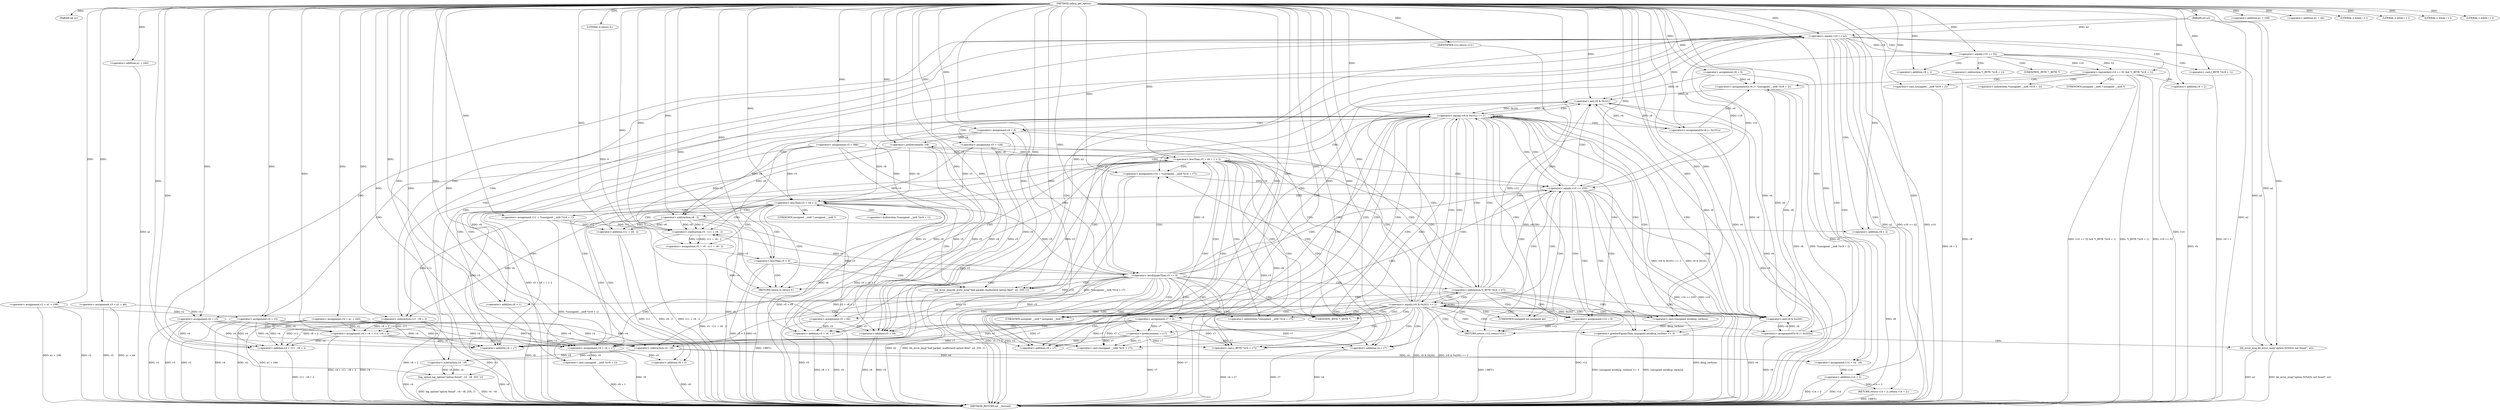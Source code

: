 digraph udhcp_get_option {  
"1000113" [label = "(METHOD,udhcp_get_option)" ]
"1000348" [label = "(METHOD_RETURN,int __fastcall)" ]
"1000114" [label = "(PARAM,int a1)" ]
"1000115" [label = "(PARAM,int a2)" ]
"1000129" [label = "(<operator>.assignment,v2 = a1 + 108)" ]
"1000131" [label = "(<operator>.addition,a1 + 108)" ]
"1000134" [label = "(<operator>.assignment,v3 = a1 + 44)" ]
"1000136" [label = "(<operator>.addition,a1 + 44)" ]
"1000139" [label = "(<operator>.assignment,v4 = a1 + 240)" ]
"1000141" [label = "(<operator>.addition,a1 + 240)" ]
"1000144" [label = "(<operator>.assignment,v5 = 388)" ]
"1000147" [label = "(<operator>.assignment,v6 = 0)" ]
"1000151" [label = "(LITERAL,2,while ( 2 ))" ]
"1000154" [label = "(LITERAL,2,while ( 2 ))" ]
"1000157" [label = "(LITERAL,1,while ( 1 ))" ]
"1000159" [label = "(<operator>.assignment,v7 = 0)" ]
"1000162" [label = "(<operator>.assignment,v8 = 0)" ]
"1000166" [label = "(LITERAL,1,while ( 1 ))" ]
"1000168" [label = "(<operator>.assignment,v9 = v4 + v7)" ]
"1000170" [label = "(<operator>.addition,v4 + v7)" ]
"1000173" [label = "(<operator>.assignment,v10 = *(unsigned __int8 *)(v4 + v7))" ]
"1000176" [label = "(<operator>.cast,(unsigned __int8 *)(v4 + v7))" ]
"1000178" [label = "(<operator>.addition,v4 + v7)" ]
"1000183" [label = "(<operator>.cast,(_BYTE *)(v4 + v7))" ]
"1000185" [label = "(<operator>.addition,v4 + v7)" ]
"1000189" [label = "(<operator>.preDecrement,--v8)" ]
"1000191" [label = "(<operator>.preIncrement,++v7)" ]
"1000194" [label = "(<operator>.lessThan,v5 + v8 + 1 < 2)" ]
"1000195" [label = "(<operator>.addition,v5 + v8 + 1)" ]
"1000197" [label = "(<operator>.addition,v8 + 1)" ]
"1000203" [label = "(<operator>.equals,v10 == 255)" ]
"1000208" [label = "(<operator>.lessThan,v5 + v8 < 2)" ]
"1000209" [label = "(<operator>.addition,v5 + v8)" ]
"1000214" [label = "(<operator>.assignment,v11 = *(unsigned __int8 *)(v9 + 1))" ]
"1000217" [label = "(<operator>.cast,(unsigned __int8 *)(v9 + 1))" ]
"1000219" [label = "(<operator>.addition,v9 + 1)" ]
"1000222" [label = "(<operator>.assignment,v5 = v5 - v11 + v8 - 2)" ]
"1000224" [label = "(<operator>.subtraction,v5 - v11 + v8 - 2)" ]
"1000226" [label = "(<operator>.addition,v11 + v8 - 2)" ]
"1000228" [label = "(<operator>.subtraction,v8 - 2)" ]
"1000232" [label = "(<operator>.lessThan,v5 < 0)" ]
"1000237" [label = "(<operator>.equals,v10 == a2)" ]
"1000241" [label = "(<operator>.assignment,v14 = v4 - v8)" ]
"1000243" [label = "(<operator>.subtraction,v4 - v8)" ]
"1000246" [label = "(log_option,log_option(\"option found\", v4 - v8, 255, 1))" ]
"1000248" [label = "(<operator>.subtraction,v4 - v8)" ]
"1000253" [label = "(RETURN,return v14 + 2;,return v14 + 2;)" ]
"1000254" [label = "(<operator>.addition,v14 + 2)" ]
"1000258" [label = "(<operator>.logicalAnd,v10 == 52 && *(_BYTE *)(v9 + 1))" ]
"1000259" [label = "(<operator>.equals,v10 == 52)" ]
"1000263" [label = "(<operator>.cast,(_BYTE *)(v9 + 1))" ]
"1000265" [label = "(<operator>.addition,v9 + 1)" ]
"1000268" [label = "(<operators>.assignmentOr,v6 |= *(unsigned __int8 *)(v9 + 2))" ]
"1000271" [label = "(<operator>.cast,(unsigned __int8 *)(v9 + 2))" ]
"1000273" [label = "(<operator>.addition,v9 + 2)" ]
"1000276" [label = "(<operator>.assignment,v4 = v4 + v11 - v8 + 2)" ]
"1000278" [label = "(<operator>.addition,v4 + v11 - v8 + 2)" ]
"1000280" [label = "(<operator>.subtraction,v11 - v8 + 2)" ]
"1000282" [label = "(<operator>.addition,v8 + 2)" ]
"1000286" [label = "(<operator>.lessEqualsThan,v5 <= 0)" ]
"1000291" [label = "(bb_error_msg,bb_error_msg(\"bad packet, malformed option field\", a2, 255, 1))" ]
"1000296" [label = "(RETURN,return 0;,return 0;)" ]
"1000297" [label = "(LITERAL,0,return 0;)" ]
"1000299" [label = "(<operator>.equals,(v6 & 0x101) == 1)" ]
"1000300" [label = "(<operator>.and,v6 & 0x101)" ]
"1000305" [label = "(<operators>.assignmentOr,v6 |= 0x101u)" ]
"1000308" [label = "(<operator>.assignment,v5 = 128)" ]
"1000311" [label = "(<operator>.assignment,v4 = v2)" ]
"1000317" [label = "(<operator>.equals,(v6 & 0x202) == 2)" ]
"1000318" [label = "(<operator>.and,v6 & 0x202)" ]
"1000323" [label = "(<operators>.assignmentOr,v6 |= 0x202u)" ]
"1000326" [label = "(<operator>.assignment,v5 = 64)" ]
"1000329" [label = "(<operator>.assignment,v4 = v3)" ]
"1000334" [label = "(<operator>.assignment,v12 = 0)" ]
"1000338" [label = "(<operator>.greaterEqualsThan,(unsigned int)dhcp_verbose >= 3)" ]
"1000339" [label = "(<operator>.cast,(unsigned int)dhcp_verbose)" ]
"1000343" [label = "(bb_error_msg,bb_error_msg(\"option 0x%02x not found\", a2))" ]
"1000346" [label = "(RETURN,return v12;,return v12;)" ]
"1000347" [label = "(IDENTIFIER,v12,return v12;)" ]
"1000175" [label = "(<operator>.indirection,*(unsigned __int8 *)(v4 + v7))" ]
"1000177" [label = "(UNKNOWN,unsigned __int8 *,unsigned __int8 *)" ]
"1000182" [label = "(<operator>.indirection,*(_BYTE *)(v4 + v7))" ]
"1000184" [label = "(UNKNOWN,_BYTE *,_BYTE *)" ]
"1000216" [label = "(<operator>.indirection,*(unsigned __int8 *)(v9 + 1))" ]
"1000218" [label = "(UNKNOWN,unsigned __int8 *,unsigned __int8 *)" ]
"1000262" [label = "(<operator>.indirection,*(_BYTE *)(v9 + 1))" ]
"1000264" [label = "(UNKNOWN,_BYTE *,_BYTE *)" ]
"1000270" [label = "(<operator>.indirection,*(unsigned __int8 *)(v9 + 2))" ]
"1000272" [label = "(UNKNOWN,unsigned __int8 *,unsigned __int8 *)" ]
"1000340" [label = "(UNKNOWN,unsigned int,unsigned int)" ]
  "1000346" -> "1000348"  [ label = "DDG: <RET>"] 
  "1000253" -> "1000348"  [ label = "DDG: <RET>"] 
  "1000228" -> "1000348"  [ label = "DDG: v8"] 
  "1000291" -> "1000348"  [ label = "DDG: a2"] 
  "1000329" -> "1000348"  [ label = "DDG: v3"] 
  "1000259" -> "1000348"  [ label = "DDG: v10"] 
  "1000326" -> "1000348"  [ label = "DDG: v5"] 
  "1000134" -> "1000348"  [ label = "DDG: a1 + 44"] 
  "1000194" -> "1000348"  [ label = "DDG: v5 + v8 + 1 < 2"] 
  "1000334" -> "1000348"  [ label = "DDG: v12"] 
  "1000162" -> "1000348"  [ label = "DDG: v8"] 
  "1000203" -> "1000348"  [ label = "DDG: v10 == 255"] 
  "1000237" -> "1000348"  [ label = "DDG: a2"] 
  "1000329" -> "1000348"  [ label = "DDG: v4"] 
  "1000258" -> "1000348"  [ label = "DDG: v10 == 52"] 
  "1000318" -> "1000348"  [ label = "DDG: v6"] 
  "1000173" -> "1000348"  [ label = "DDG: v10"] 
  "1000268" -> "1000348"  [ label = "DDG: v6"] 
  "1000232" -> "1000348"  [ label = "DDG: v5"] 
  "1000263" -> "1000348"  [ label = "DDG: v9 + 1"] 
  "1000258" -> "1000348"  [ label = "DDG: v10 == 52 && *(_BYTE *)(v9 + 1)"] 
  "1000141" -> "1000348"  [ label = "DDG: a1"] 
  "1000246" -> "1000348"  [ label = "DDG: log_option(\"option found\", v4 - v8, 255, 1)"] 
  "1000209" -> "1000348"  [ label = "DDG: v8"] 
  "1000311" -> "1000348"  [ label = "DDG: v2"] 
  "1000129" -> "1000348"  [ label = "DDG: v2"] 
  "1000273" -> "1000348"  [ label = "DDG: v9"] 
  "1000282" -> "1000348"  [ label = "DDG: v8"] 
  "1000219" -> "1000348"  [ label = "DDG: v9"] 
  "1000300" -> "1000348"  [ label = "DDG: v6"] 
  "1000268" -> "1000348"  [ label = "DDG: *(unsigned __int8 *)(v9 + 2)"] 
  "1000265" -> "1000348"  [ label = "DDG: v9"] 
  "1000226" -> "1000348"  [ label = "DDG: v11"] 
  "1000224" -> "1000348"  [ label = "DDG: v11 + v8 - 2"] 
  "1000339" -> "1000348"  [ label = "DDG: dhcp_verbose"] 
  "1000248" -> "1000348"  [ label = "DDG: v8"] 
  "1000222" -> "1000348"  [ label = "DDG: v5 - v11 + v8 - 2"] 
  "1000343" -> "1000348"  [ label = "DDG: a2"] 
  "1000203" -> "1000348"  [ label = "DDG: v10"] 
  "1000147" -> "1000348"  [ label = "DDG: v6"] 
  "1000280" -> "1000348"  [ label = "DDG: v8 + 2"] 
  "1000237" -> "1000348"  [ label = "DDG: v10 == a2"] 
  "1000276" -> "1000348"  [ label = "DDG: v4"] 
  "1000115" -> "1000348"  [ label = "DDG: a2"] 
  "1000232" -> "1000348"  [ label = "DDG: v5 < 0"] 
  "1000254" -> "1000348"  [ label = "DDG: v14"] 
  "1000183" -> "1000348"  [ label = "DDG: v4 + v7"] 
  "1000129" -> "1000348"  [ label = "DDG: a1 + 108"] 
  "1000248" -> "1000348"  [ label = "DDG: v4"] 
  "1000246" -> "1000348"  [ label = "DDG: v4 - v8"] 
  "1000343" -> "1000348"  [ label = "DDG: bb_error_msg(\"option 0x%02x not found\", a2)"] 
  "1000291" -> "1000348"  [ label = "DDG: bb_error_msg(\"bad packet, malformed option field\", a2, 255, 1)"] 
  "1000286" -> "1000348"  [ label = "DDG: v5 <= 0"] 
  "1000286" -> "1000348"  [ label = "DDG: v5"] 
  "1000197" -> "1000348"  [ label = "DDG: v8"] 
  "1000317" -> "1000348"  [ label = "DDG: (v6 & 0x202) == 2"] 
  "1000208" -> "1000348"  [ label = "DDG: v5 + v8"] 
  "1000208" -> "1000348"  [ label = "DDG: v5 + v8 < 2"] 
  "1000280" -> "1000348"  [ label = "DDG: v11"] 
  "1000134" -> "1000348"  [ label = "DDG: v3"] 
  "1000139" -> "1000348"  [ label = "DDG: a1 + 240"] 
  "1000191" -> "1000348"  [ label = "DDG: v7"] 
  "1000278" -> "1000348"  [ label = "DDG: v11 - v8 + 2"] 
  "1000305" -> "1000348"  [ label = "DDG: v6"] 
  "1000299" -> "1000348"  [ label = "DDG: v6 & 0x101"] 
  "1000185" -> "1000348"  [ label = "DDG: v7"] 
  "1000226" -> "1000348"  [ label = "DDG: v8 - 2"] 
  "1000271" -> "1000348"  [ label = "DDG: v9 + 2"] 
  "1000195" -> "1000348"  [ label = "DDG: v5"] 
  "1000299" -> "1000348"  [ label = "DDG: (v6 & 0x101) == 1"] 
  "1000168" -> "1000348"  [ label = "DDG: v9"] 
  "1000338" -> "1000348"  [ label = "DDG: (unsigned int)dhcp_verbose"] 
  "1000139" -> "1000348"  [ label = "DDG: v4"] 
  "1000276" -> "1000348"  [ label = "DDG: v4 + v11 - v8 + 2"] 
  "1000144" -> "1000348"  [ label = "DDG: v5"] 
  "1000214" -> "1000348"  [ label = "DDG: *(unsigned __int8 *)(v9 + 1)"] 
  "1000209" -> "1000348"  [ label = "DDG: v5"] 
  "1000237" -> "1000348"  [ label = "DDG: v10"] 
  "1000159" -> "1000348"  [ label = "DDG: v7"] 
  "1000254" -> "1000348"  [ label = "DDG: v14 + 2"] 
  "1000308" -> "1000348"  [ label = "DDG: v5"] 
  "1000194" -> "1000348"  [ label = "DDG: v5 + v8 + 1"] 
  "1000317" -> "1000348"  [ label = "DDG: v6 & 0x202"] 
  "1000195" -> "1000348"  [ label = "DDG: v8 + 1"] 
  "1000173" -> "1000348"  [ label = "DDG: *(unsigned __int8 *)(v4 + v7)"] 
  "1000258" -> "1000348"  [ label = "DDG: *(_BYTE *)(v9 + 1)"] 
  "1000323" -> "1000348"  [ label = "DDG: v6"] 
  "1000338" -> "1000348"  [ label = "DDG: (unsigned int)dhcp_verbose >= 3"] 
  "1000311" -> "1000348"  [ label = "DDG: v4"] 
  "1000217" -> "1000348"  [ label = "DDG: v9 + 1"] 
  "1000185" -> "1000348"  [ label = "DDG: v4"] 
  "1000296" -> "1000348"  [ label = "DDG: <RET>"] 
  "1000113" -> "1000114"  [ label = "DDG: "] 
  "1000113" -> "1000115"  [ label = "DDG: "] 
  "1000113" -> "1000129"  [ label = "DDG: "] 
  "1000113" -> "1000131"  [ label = "DDG: "] 
  "1000113" -> "1000134"  [ label = "DDG: "] 
  "1000113" -> "1000136"  [ label = "DDG: "] 
  "1000113" -> "1000139"  [ label = "DDG: "] 
  "1000113" -> "1000141"  [ label = "DDG: "] 
  "1000113" -> "1000144"  [ label = "DDG: "] 
  "1000113" -> "1000147"  [ label = "DDG: "] 
  "1000113" -> "1000151"  [ label = "DDG: "] 
  "1000113" -> "1000154"  [ label = "DDG: "] 
  "1000113" -> "1000157"  [ label = "DDG: "] 
  "1000113" -> "1000159"  [ label = "DDG: "] 
  "1000113" -> "1000162"  [ label = "DDG: "] 
  "1000113" -> "1000166"  [ label = "DDG: "] 
  "1000329" -> "1000168"  [ label = "DDG: v4"] 
  "1000276" -> "1000168"  [ label = "DDG: v4"] 
  "1000139" -> "1000168"  [ label = "DDG: v4"] 
  "1000311" -> "1000168"  [ label = "DDG: v4"] 
  "1000113" -> "1000168"  [ label = "DDG: "] 
  "1000191" -> "1000168"  [ label = "DDG: v7"] 
  "1000159" -> "1000168"  [ label = "DDG: v7"] 
  "1000329" -> "1000170"  [ label = "DDG: v4"] 
  "1000276" -> "1000170"  [ label = "DDG: v4"] 
  "1000139" -> "1000170"  [ label = "DDG: v4"] 
  "1000311" -> "1000170"  [ label = "DDG: v4"] 
  "1000113" -> "1000170"  [ label = "DDG: "] 
  "1000191" -> "1000170"  [ label = "DDG: v7"] 
  "1000159" -> "1000170"  [ label = "DDG: v7"] 
  "1000113" -> "1000173"  [ label = "DDG: "] 
  "1000113" -> "1000176"  [ label = "DDG: "] 
  "1000191" -> "1000176"  [ label = "DDG: v7"] 
  "1000159" -> "1000176"  [ label = "DDG: v7"] 
  "1000113" -> "1000178"  [ label = "DDG: "] 
  "1000191" -> "1000178"  [ label = "DDG: v7"] 
  "1000159" -> "1000178"  [ label = "DDG: v7"] 
  "1000113" -> "1000183"  [ label = "DDG: "] 
  "1000191" -> "1000183"  [ label = "DDG: v7"] 
  "1000159" -> "1000183"  [ label = "DDG: v7"] 
  "1000113" -> "1000185"  [ label = "DDG: "] 
  "1000191" -> "1000185"  [ label = "DDG: v7"] 
  "1000159" -> "1000185"  [ label = "DDG: v7"] 
  "1000162" -> "1000189"  [ label = "DDG: v8"] 
  "1000113" -> "1000189"  [ label = "DDG: "] 
  "1000113" -> "1000191"  [ label = "DDG: "] 
  "1000159" -> "1000191"  [ label = "DDG: v7"] 
  "1000326" -> "1000194"  [ label = "DDG: v5"] 
  "1000286" -> "1000194"  [ label = "DDG: v5"] 
  "1000144" -> "1000194"  [ label = "DDG: v5"] 
  "1000308" -> "1000194"  [ label = "DDG: v5"] 
  "1000113" -> "1000194"  [ label = "DDG: "] 
  "1000189" -> "1000194"  [ label = "DDG: v8"] 
  "1000326" -> "1000195"  [ label = "DDG: v5"] 
  "1000286" -> "1000195"  [ label = "DDG: v5"] 
  "1000144" -> "1000195"  [ label = "DDG: v5"] 
  "1000308" -> "1000195"  [ label = "DDG: v5"] 
  "1000113" -> "1000195"  [ label = "DDG: "] 
  "1000189" -> "1000195"  [ label = "DDG: v8"] 
  "1000189" -> "1000197"  [ label = "DDG: v8"] 
  "1000113" -> "1000197"  [ label = "DDG: "] 
  "1000259" -> "1000203"  [ label = "DDG: v10"] 
  "1000173" -> "1000203"  [ label = "DDG: v10"] 
  "1000113" -> "1000203"  [ label = "DDG: "] 
  "1000326" -> "1000208"  [ label = "DDG: v5"] 
  "1000286" -> "1000208"  [ label = "DDG: v5"] 
  "1000144" -> "1000208"  [ label = "DDG: v5"] 
  "1000308" -> "1000208"  [ label = "DDG: v5"] 
  "1000113" -> "1000208"  [ label = "DDG: "] 
  "1000162" -> "1000208"  [ label = "DDG: v8"] 
  "1000189" -> "1000208"  [ label = "DDG: v8"] 
  "1000326" -> "1000209"  [ label = "DDG: v5"] 
  "1000286" -> "1000209"  [ label = "DDG: v5"] 
  "1000144" -> "1000209"  [ label = "DDG: v5"] 
  "1000308" -> "1000209"  [ label = "DDG: v5"] 
  "1000113" -> "1000209"  [ label = "DDG: "] 
  "1000162" -> "1000209"  [ label = "DDG: v8"] 
  "1000189" -> "1000209"  [ label = "DDG: v8"] 
  "1000113" -> "1000214"  [ label = "DDG: "] 
  "1000168" -> "1000217"  [ label = "DDG: v9"] 
  "1000113" -> "1000217"  [ label = "DDG: "] 
  "1000168" -> "1000219"  [ label = "DDG: v9"] 
  "1000113" -> "1000219"  [ label = "DDG: "] 
  "1000224" -> "1000222"  [ label = "DDG: v5"] 
  "1000224" -> "1000222"  [ label = "DDG: v11 + v8 - 2"] 
  "1000113" -> "1000222"  [ label = "DDG: "] 
  "1000113" -> "1000224"  [ label = "DDG: "] 
  "1000326" -> "1000224"  [ label = "DDG: v5"] 
  "1000286" -> "1000224"  [ label = "DDG: v5"] 
  "1000144" -> "1000224"  [ label = "DDG: v5"] 
  "1000308" -> "1000224"  [ label = "DDG: v5"] 
  "1000214" -> "1000224"  [ label = "DDG: v11"] 
  "1000228" -> "1000224"  [ label = "DDG: v8"] 
  "1000228" -> "1000224"  [ label = "DDG: 2"] 
  "1000214" -> "1000226"  [ label = "DDG: v11"] 
  "1000113" -> "1000226"  [ label = "DDG: "] 
  "1000228" -> "1000226"  [ label = "DDG: v8"] 
  "1000228" -> "1000226"  [ label = "DDG: 2"] 
  "1000113" -> "1000228"  [ label = "DDG: "] 
  "1000162" -> "1000228"  [ label = "DDG: v8"] 
  "1000189" -> "1000228"  [ label = "DDG: v8"] 
  "1000222" -> "1000232"  [ label = "DDG: v5"] 
  "1000113" -> "1000232"  [ label = "DDG: "] 
  "1000203" -> "1000237"  [ label = "DDG: v10"] 
  "1000113" -> "1000237"  [ label = "DDG: "] 
  "1000115" -> "1000237"  [ label = "DDG: a2"] 
  "1000243" -> "1000241"  [ label = "DDG: v4"] 
  "1000243" -> "1000241"  [ label = "DDG: v8"] 
  "1000113" -> "1000241"  [ label = "DDG: "] 
  "1000329" -> "1000243"  [ label = "DDG: v4"] 
  "1000276" -> "1000243"  [ label = "DDG: v4"] 
  "1000139" -> "1000243"  [ label = "DDG: v4"] 
  "1000311" -> "1000243"  [ label = "DDG: v4"] 
  "1000113" -> "1000243"  [ label = "DDG: "] 
  "1000228" -> "1000243"  [ label = "DDG: v8"] 
  "1000113" -> "1000246"  [ label = "DDG: "] 
  "1000248" -> "1000246"  [ label = "DDG: v4"] 
  "1000248" -> "1000246"  [ label = "DDG: v8"] 
  "1000243" -> "1000248"  [ label = "DDG: v4"] 
  "1000113" -> "1000248"  [ label = "DDG: "] 
  "1000243" -> "1000248"  [ label = "DDG: v8"] 
  "1000254" -> "1000253"  [ label = "DDG: v14 + 2"] 
  "1000241" -> "1000254"  [ label = "DDG: v14"] 
  "1000113" -> "1000254"  [ label = "DDG: "] 
  "1000259" -> "1000258"  [ label = "DDG: v10"] 
  "1000259" -> "1000258"  [ label = "DDG: 52"] 
  "1000237" -> "1000259"  [ label = "DDG: v10"] 
  "1000113" -> "1000259"  [ label = "DDG: "] 
  "1000113" -> "1000263"  [ label = "DDG: "] 
  "1000113" -> "1000265"  [ label = "DDG: "] 
  "1000147" -> "1000268"  [ label = "DDG: v6"] 
  "1000305" -> "1000268"  [ label = "DDG: v6"] 
  "1000323" -> "1000268"  [ label = "DDG: v6"] 
  "1000113" -> "1000268"  [ label = "DDG: "] 
  "1000113" -> "1000271"  [ label = "DDG: "] 
  "1000113" -> "1000273"  [ label = "DDG: "] 
  "1000329" -> "1000276"  [ label = "DDG: v4"] 
  "1000139" -> "1000276"  [ label = "DDG: v4"] 
  "1000311" -> "1000276"  [ label = "DDG: v4"] 
  "1000113" -> "1000276"  [ label = "DDG: "] 
  "1000280" -> "1000276"  [ label = "DDG: v11"] 
  "1000280" -> "1000276"  [ label = "DDG: v8 + 2"] 
  "1000329" -> "1000278"  [ label = "DDG: v4"] 
  "1000276" -> "1000278"  [ label = "DDG: v4"] 
  "1000139" -> "1000278"  [ label = "DDG: v4"] 
  "1000311" -> "1000278"  [ label = "DDG: v4"] 
  "1000113" -> "1000278"  [ label = "DDG: "] 
  "1000280" -> "1000278"  [ label = "DDG: v11"] 
  "1000280" -> "1000278"  [ label = "DDG: v8 + 2"] 
  "1000113" -> "1000280"  [ label = "DDG: "] 
  "1000214" -> "1000280"  [ label = "DDG: v11"] 
  "1000228" -> "1000280"  [ label = "DDG: v8"] 
  "1000228" -> "1000282"  [ label = "DDG: v8"] 
  "1000113" -> "1000282"  [ label = "DDG: "] 
  "1000232" -> "1000286"  [ label = "DDG: v5"] 
  "1000113" -> "1000286"  [ label = "DDG: "] 
  "1000113" -> "1000291"  [ label = "DDG: "] 
  "1000237" -> "1000291"  [ label = "DDG: a2"] 
  "1000115" -> "1000291"  [ label = "DDG: a2"] 
  "1000297" -> "1000296"  [ label = "DDG: 0"] 
  "1000113" -> "1000296"  [ label = "DDG: "] 
  "1000113" -> "1000297"  [ label = "DDG: "] 
  "1000300" -> "1000299"  [ label = "DDG: v6"] 
  "1000300" -> "1000299"  [ label = "DDG: 0x101"] 
  "1000268" -> "1000300"  [ label = "DDG: v6"] 
  "1000147" -> "1000300"  [ label = "DDG: v6"] 
  "1000305" -> "1000300"  [ label = "DDG: v6"] 
  "1000323" -> "1000300"  [ label = "DDG: v6"] 
  "1000113" -> "1000300"  [ label = "DDG: "] 
  "1000113" -> "1000299"  [ label = "DDG: "] 
  "1000113" -> "1000305"  [ label = "DDG: "] 
  "1000300" -> "1000305"  [ label = "DDG: v6"] 
  "1000113" -> "1000308"  [ label = "DDG: "] 
  "1000129" -> "1000311"  [ label = "DDG: v2"] 
  "1000113" -> "1000311"  [ label = "DDG: "] 
  "1000318" -> "1000317"  [ label = "DDG: v6"] 
  "1000318" -> "1000317"  [ label = "DDG: 0x202"] 
  "1000268" -> "1000318"  [ label = "DDG: v6"] 
  "1000300" -> "1000318"  [ label = "DDG: v6"] 
  "1000147" -> "1000318"  [ label = "DDG: v6"] 
  "1000305" -> "1000318"  [ label = "DDG: v6"] 
  "1000323" -> "1000318"  [ label = "DDG: v6"] 
  "1000113" -> "1000318"  [ label = "DDG: "] 
  "1000113" -> "1000317"  [ label = "DDG: "] 
  "1000113" -> "1000323"  [ label = "DDG: "] 
  "1000318" -> "1000323"  [ label = "DDG: v6"] 
  "1000113" -> "1000326"  [ label = "DDG: "] 
  "1000134" -> "1000329"  [ label = "DDG: v3"] 
  "1000113" -> "1000329"  [ label = "DDG: "] 
  "1000113" -> "1000334"  [ label = "DDG: "] 
  "1000339" -> "1000338"  [ label = "DDG: dhcp_verbose"] 
  "1000113" -> "1000339"  [ label = "DDG: "] 
  "1000113" -> "1000338"  [ label = "DDG: "] 
  "1000113" -> "1000343"  [ label = "DDG: "] 
  "1000237" -> "1000343"  [ label = "DDG: a2"] 
  "1000115" -> "1000343"  [ label = "DDG: a2"] 
  "1000347" -> "1000346"  [ label = "DDG: v12"] 
  "1000334" -> "1000346"  [ label = "DDG: v12"] 
  "1000113" -> "1000347"  [ label = "DDG: "] 
  "1000182" -> "1000191"  [ label = "CDG: "] 
  "1000182" -> "1000189"  [ label = "CDG: "] 
  "1000182" -> "1000197"  [ label = "CDG: "] 
  "1000182" -> "1000195"  [ label = "CDG: "] 
  "1000182" -> "1000194"  [ label = "CDG: "] 
  "1000182" -> "1000203"  [ label = "CDG: "] 
  "1000182" -> "1000300"  [ label = "CDG: "] 
  "1000182" -> "1000299"  [ label = "CDG: "] 
  "1000182" -> "1000318"  [ label = "CDG: "] 
  "1000182" -> "1000317"  [ label = "CDG: "] 
  "1000182" -> "1000334"  [ label = "CDG: "] 
  "1000182" -> "1000346"  [ label = "CDG: "] 
  "1000182" -> "1000340"  [ label = "CDG: "] 
  "1000182" -> "1000339"  [ label = "CDG: "] 
  "1000182" -> "1000338"  [ label = "CDG: "] 
  "1000194" -> "1000296"  [ label = "CDG: "] 
  "1000194" -> "1000291"  [ label = "CDG: "] 
  "1000194" -> "1000176"  [ label = "CDG: "] 
  "1000194" -> "1000175"  [ label = "CDG: "] 
  "1000194" -> "1000173"  [ label = "CDG: "] 
  "1000194" -> "1000170"  [ label = "CDG: "] 
  "1000194" -> "1000168"  [ label = "CDG: "] 
  "1000194" -> "1000185"  [ label = "CDG: "] 
  "1000194" -> "1000184"  [ label = "CDG: "] 
  "1000194" -> "1000183"  [ label = "CDG: "] 
  "1000194" -> "1000182"  [ label = "CDG: "] 
  "1000194" -> "1000178"  [ label = "CDG: "] 
  "1000194" -> "1000177"  [ label = "CDG: "] 
  "1000194" -> "1000203"  [ label = "CDG: "] 
  "1000203" -> "1000208"  [ label = "CDG: "] 
  "1000203" -> "1000209"  [ label = "CDG: "] 
  "1000203" -> "1000300"  [ label = "CDG: "] 
  "1000203" -> "1000299"  [ label = "CDG: "] 
  "1000203" -> "1000318"  [ label = "CDG: "] 
  "1000203" -> "1000317"  [ label = "CDG: "] 
  "1000203" -> "1000334"  [ label = "CDG: "] 
  "1000203" -> "1000346"  [ label = "CDG: "] 
  "1000203" -> "1000340"  [ label = "CDG: "] 
  "1000203" -> "1000339"  [ label = "CDG: "] 
  "1000203" -> "1000338"  [ label = "CDG: "] 
  "1000208" -> "1000224"  [ label = "CDG: "] 
  "1000208" -> "1000222"  [ label = "CDG: "] 
  "1000208" -> "1000219"  [ label = "CDG: "] 
  "1000208" -> "1000218"  [ label = "CDG: "] 
  "1000208" -> "1000217"  [ label = "CDG: "] 
  "1000208" -> "1000216"  [ label = "CDG: "] 
  "1000208" -> "1000214"  [ label = "CDG: "] 
  "1000208" -> "1000232"  [ label = "CDG: "] 
  "1000208" -> "1000228"  [ label = "CDG: "] 
  "1000208" -> "1000226"  [ label = "CDG: "] 
  "1000208" -> "1000296"  [ label = "CDG: "] 
  "1000208" -> "1000291"  [ label = "CDG: "] 
  "1000232" -> "1000237"  [ label = "CDG: "] 
  "1000232" -> "1000296"  [ label = "CDG: "] 
  "1000232" -> "1000291"  [ label = "CDG: "] 
  "1000237" -> "1000254"  [ label = "CDG: "] 
  "1000237" -> "1000253"  [ label = "CDG: "] 
  "1000237" -> "1000248"  [ label = "CDG: "] 
  "1000237" -> "1000246"  [ label = "CDG: "] 
  "1000237" -> "1000243"  [ label = "CDG: "] 
  "1000237" -> "1000241"  [ label = "CDG: "] 
  "1000237" -> "1000259"  [ label = "CDG: "] 
  "1000237" -> "1000258"  [ label = "CDG: "] 
  "1000237" -> "1000286"  [ label = "CDG: "] 
  "1000237" -> "1000282"  [ label = "CDG: "] 
  "1000237" -> "1000280"  [ label = "CDG: "] 
  "1000237" -> "1000278"  [ label = "CDG: "] 
  "1000237" -> "1000276"  [ label = "CDG: "] 
  "1000258" -> "1000272"  [ label = "CDG: "] 
  "1000258" -> "1000271"  [ label = "CDG: "] 
  "1000258" -> "1000270"  [ label = "CDG: "] 
  "1000258" -> "1000268"  [ label = "CDG: "] 
  "1000258" -> "1000273"  [ label = "CDG: "] 
  "1000259" -> "1000265"  [ label = "CDG: "] 
  "1000259" -> "1000264"  [ label = "CDG: "] 
  "1000259" -> "1000263"  [ label = "CDG: "] 
  "1000259" -> "1000262"  [ label = "CDG: "] 
  "1000286" -> "1000296"  [ label = "CDG: "] 
  "1000286" -> "1000291"  [ label = "CDG: "] 
  "1000286" -> "1000162"  [ label = "CDG: "] 
  "1000286" -> "1000300"  [ label = "CDG: "] 
  "1000286" -> "1000299"  [ label = "CDG: "] 
  "1000286" -> "1000159"  [ label = "CDG: "] 
  "1000286" -> "1000176"  [ label = "CDG: "] 
  "1000286" -> "1000175"  [ label = "CDG: "] 
  "1000286" -> "1000173"  [ label = "CDG: "] 
  "1000286" -> "1000170"  [ label = "CDG: "] 
  "1000286" -> "1000168"  [ label = "CDG: "] 
  "1000286" -> "1000185"  [ label = "CDG: "] 
  "1000286" -> "1000184"  [ label = "CDG: "] 
  "1000286" -> "1000183"  [ label = "CDG: "] 
  "1000286" -> "1000182"  [ label = "CDG: "] 
  "1000286" -> "1000178"  [ label = "CDG: "] 
  "1000286" -> "1000177"  [ label = "CDG: "] 
  "1000286" -> "1000203"  [ label = "CDG: "] 
  "1000299" -> "1000311"  [ label = "CDG: "] 
  "1000299" -> "1000308"  [ label = "CDG: "] 
  "1000299" -> "1000305"  [ label = "CDG: "] 
  "1000299" -> "1000318"  [ label = "CDG: "] 
  "1000299" -> "1000317"  [ label = "CDG: "] 
  "1000299" -> "1000334"  [ label = "CDG: "] 
  "1000299" -> "1000346"  [ label = "CDG: "] 
  "1000299" -> "1000340"  [ label = "CDG: "] 
  "1000299" -> "1000339"  [ label = "CDG: "] 
  "1000299" -> "1000338"  [ label = "CDG: "] 
  "1000299" -> "1000162"  [ label = "CDG: "] 
  "1000299" -> "1000300"  [ label = "CDG: "] 
  "1000299" -> "1000299"  [ label = "CDG: "] 
  "1000299" -> "1000159"  [ label = "CDG: "] 
  "1000299" -> "1000176"  [ label = "CDG: "] 
  "1000299" -> "1000175"  [ label = "CDG: "] 
  "1000299" -> "1000173"  [ label = "CDG: "] 
  "1000299" -> "1000170"  [ label = "CDG: "] 
  "1000299" -> "1000168"  [ label = "CDG: "] 
  "1000299" -> "1000185"  [ label = "CDG: "] 
  "1000299" -> "1000184"  [ label = "CDG: "] 
  "1000299" -> "1000183"  [ label = "CDG: "] 
  "1000299" -> "1000182"  [ label = "CDG: "] 
  "1000299" -> "1000178"  [ label = "CDG: "] 
  "1000299" -> "1000177"  [ label = "CDG: "] 
  "1000299" -> "1000203"  [ label = "CDG: "] 
  "1000317" -> "1000334"  [ label = "CDG: "] 
  "1000317" -> "1000329"  [ label = "CDG: "] 
  "1000317" -> "1000326"  [ label = "CDG: "] 
  "1000317" -> "1000323"  [ label = "CDG: "] 
  "1000317" -> "1000346"  [ label = "CDG: "] 
  "1000317" -> "1000340"  [ label = "CDG: "] 
  "1000317" -> "1000339"  [ label = "CDG: "] 
  "1000317" -> "1000338"  [ label = "CDG: "] 
  "1000317" -> "1000318"  [ label = "CDG: "] 
  "1000317" -> "1000317"  [ label = "CDG: "] 
  "1000317" -> "1000162"  [ label = "CDG: "] 
  "1000317" -> "1000300"  [ label = "CDG: "] 
  "1000317" -> "1000299"  [ label = "CDG: "] 
  "1000317" -> "1000159"  [ label = "CDG: "] 
  "1000317" -> "1000176"  [ label = "CDG: "] 
  "1000317" -> "1000175"  [ label = "CDG: "] 
  "1000317" -> "1000173"  [ label = "CDG: "] 
  "1000317" -> "1000170"  [ label = "CDG: "] 
  "1000317" -> "1000168"  [ label = "CDG: "] 
  "1000317" -> "1000185"  [ label = "CDG: "] 
  "1000317" -> "1000184"  [ label = "CDG: "] 
  "1000317" -> "1000183"  [ label = "CDG: "] 
  "1000317" -> "1000182"  [ label = "CDG: "] 
  "1000317" -> "1000178"  [ label = "CDG: "] 
  "1000317" -> "1000177"  [ label = "CDG: "] 
  "1000317" -> "1000203"  [ label = "CDG: "] 
  "1000338" -> "1000343"  [ label = "CDG: "] 
}
